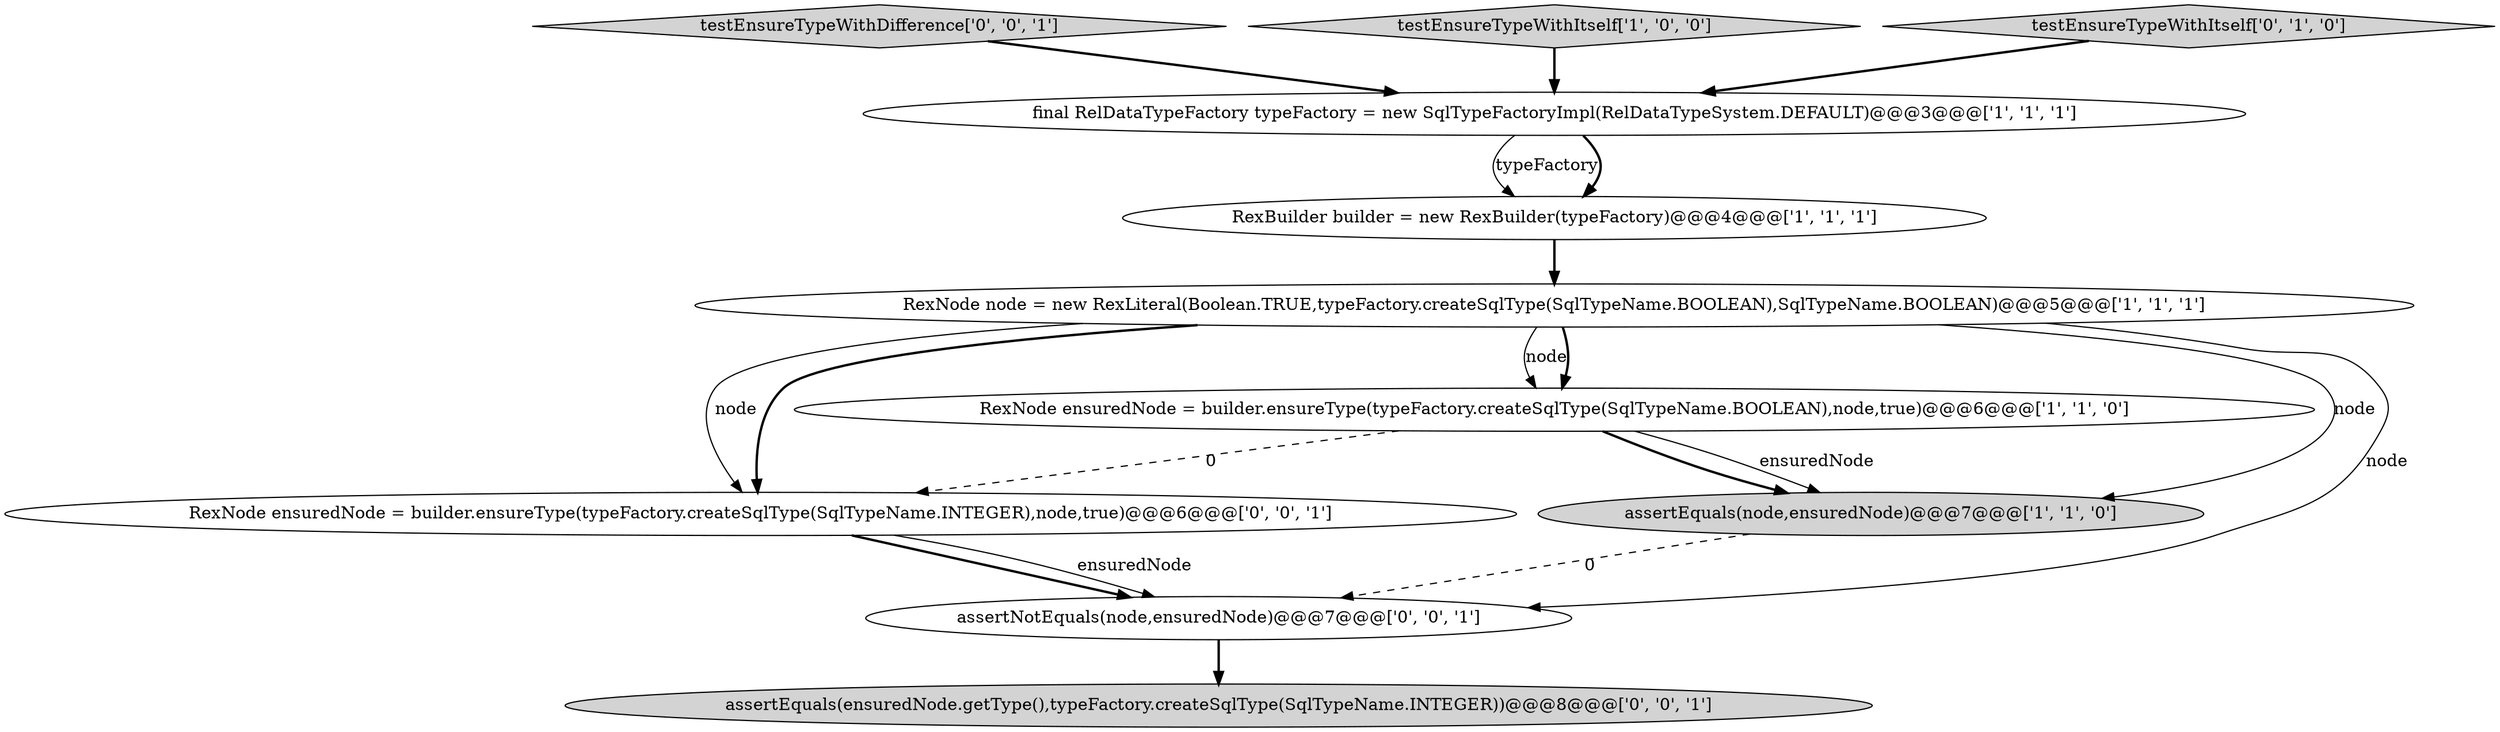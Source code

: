 digraph {
9 [style = filled, label = "RexNode ensuredNode = builder.ensureType(typeFactory.createSqlType(SqlTypeName.INTEGER),node,true)@@@6@@@['0', '0', '1']", fillcolor = white, shape = ellipse image = "AAA0AAABBB3BBB"];
3 [style = filled, label = "RexNode node = new RexLiteral(Boolean.TRUE,typeFactory.createSqlType(SqlTypeName.BOOLEAN),SqlTypeName.BOOLEAN)@@@5@@@['1', '1', '1']", fillcolor = white, shape = ellipse image = "AAA0AAABBB1BBB"];
10 [style = filled, label = "assertNotEquals(node,ensuredNode)@@@7@@@['0', '0', '1']", fillcolor = white, shape = ellipse image = "AAA0AAABBB3BBB"];
4 [style = filled, label = "RexNode ensuredNode = builder.ensureType(typeFactory.createSqlType(SqlTypeName.BOOLEAN),node,true)@@@6@@@['1', '1', '0']", fillcolor = white, shape = ellipse image = "AAA0AAABBB1BBB"];
8 [style = filled, label = "testEnsureTypeWithDifference['0', '0', '1']", fillcolor = lightgray, shape = diamond image = "AAA0AAABBB3BBB"];
0 [style = filled, label = "testEnsureTypeWithItself['1', '0', '0']", fillcolor = lightgray, shape = diamond image = "AAA0AAABBB1BBB"];
6 [style = filled, label = "testEnsureTypeWithItself['0', '1', '0']", fillcolor = lightgray, shape = diamond image = "AAA0AAABBB2BBB"];
1 [style = filled, label = "RexBuilder builder = new RexBuilder(typeFactory)@@@4@@@['1', '1', '1']", fillcolor = white, shape = ellipse image = "AAA0AAABBB1BBB"];
5 [style = filled, label = "assertEquals(node,ensuredNode)@@@7@@@['1', '1', '0']", fillcolor = lightgray, shape = ellipse image = "AAA0AAABBB1BBB"];
2 [style = filled, label = "final RelDataTypeFactory typeFactory = new SqlTypeFactoryImpl(RelDataTypeSystem.DEFAULT)@@@3@@@['1', '1', '1']", fillcolor = white, shape = ellipse image = "AAA0AAABBB1BBB"];
7 [style = filled, label = "assertEquals(ensuredNode.getType(),typeFactory.createSqlType(SqlTypeName.INTEGER))@@@8@@@['0', '0', '1']", fillcolor = lightgray, shape = ellipse image = "AAA0AAABBB3BBB"];
1->3 [style = bold, label=""];
3->9 [style = bold, label=""];
3->10 [style = solid, label="node"];
3->5 [style = solid, label="node"];
4->9 [style = dashed, label="0"];
3->4 [style = solid, label="node"];
4->5 [style = solid, label="ensuredNode"];
2->1 [style = solid, label="typeFactory"];
3->9 [style = solid, label="node"];
9->10 [style = bold, label=""];
8->2 [style = bold, label=""];
5->10 [style = dashed, label="0"];
3->4 [style = bold, label=""];
4->5 [style = bold, label=""];
9->10 [style = solid, label="ensuredNode"];
2->1 [style = bold, label=""];
10->7 [style = bold, label=""];
0->2 [style = bold, label=""];
6->2 [style = bold, label=""];
}

